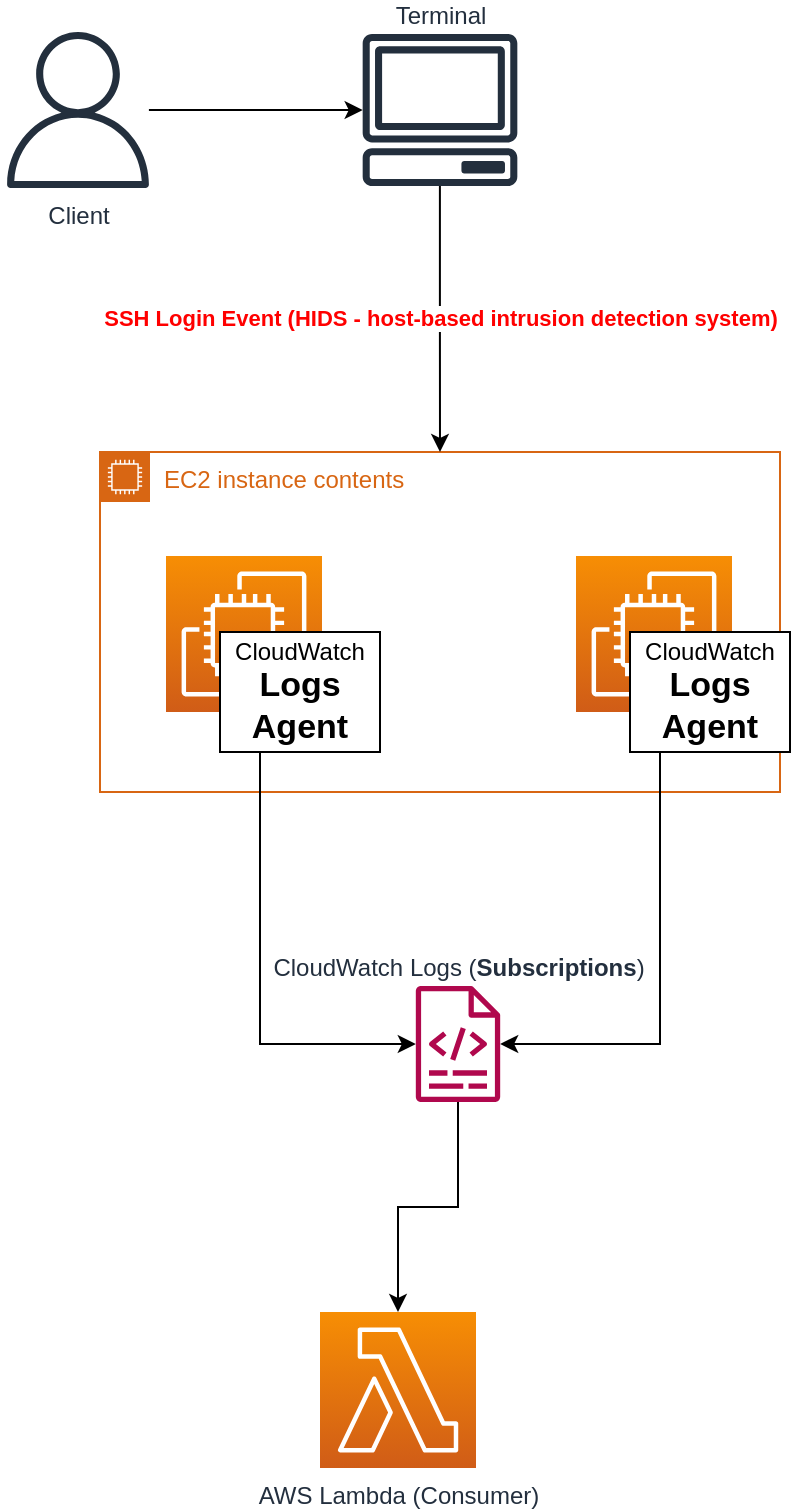 <mxfile version="21.5.1" type="device">
  <diagram name="Page-1" id="dKn-qYT8dmPoXjLSDurD">
    <mxGraphModel dx="1911" dy="824" grid="1" gridSize="10" guides="1" tooltips="1" connect="1" arrows="1" fold="1" page="1" pageScale="1" pageWidth="827" pageHeight="1169" math="0" shadow="0">
      <root>
        <mxCell id="0" />
        <mxCell id="1" parent="0" />
        <mxCell id="USLhi35vry2M8o9bzlBq-1" value="EC2 instance contents" style="points=[[0,0],[0.25,0],[0.5,0],[0.75,0],[1,0],[1,0.25],[1,0.5],[1,0.75],[1,1],[0.75,1],[0.5,1],[0.25,1],[0,1],[0,0.75],[0,0.5],[0,0.25]];outlineConnect=0;gradientColor=none;html=1;whiteSpace=wrap;fontSize=12;fontStyle=0;container=1;pointerEvents=0;collapsible=0;recursiveResize=0;shape=mxgraph.aws4.group;grIcon=mxgraph.aws4.group_ec2_instance_contents;strokeColor=#D86613;fillColor=none;verticalAlign=top;align=left;spacingLeft=30;fontColor=#D86613;dashed=0;" vertex="1" parent="1">
          <mxGeometry x="-250" y="240" width="340" height="170" as="geometry" />
        </mxCell>
        <mxCell id="USLhi35vry2M8o9bzlBq-2" value="" style="sketch=0;points=[[0,0,0],[0.25,0,0],[0.5,0,0],[0.75,0,0],[1,0,0],[0,1,0],[0.25,1,0],[0.5,1,0],[0.75,1,0],[1,1,0],[0,0.25,0],[0,0.5,0],[0,0.75,0],[1,0.25,0],[1,0.5,0],[1,0.75,0]];outlineConnect=0;fontColor=#232F3E;gradientColor=#F78E04;gradientDirection=north;fillColor=#D05C17;strokeColor=#ffffff;dashed=0;verticalLabelPosition=bottom;verticalAlign=top;align=center;html=1;fontSize=12;fontStyle=0;aspect=fixed;shape=mxgraph.aws4.resourceIcon;resIcon=mxgraph.aws4.ec2;" vertex="1" parent="USLhi35vry2M8o9bzlBq-1">
          <mxGeometry x="33" y="52" width="78" height="78" as="geometry" />
        </mxCell>
        <mxCell id="USLhi35vry2M8o9bzlBq-3" value="CloudWatch &lt;b&gt;&lt;font style=&quot;font-size: 17px;&quot;&gt;Logs Agent&lt;/font&gt;&lt;/b&gt;" style="rounded=0;whiteSpace=wrap;html=1;" vertex="1" parent="USLhi35vry2M8o9bzlBq-1">
          <mxGeometry x="60" y="90" width="80" height="60" as="geometry" />
        </mxCell>
        <mxCell id="USLhi35vry2M8o9bzlBq-4" value="" style="sketch=0;points=[[0,0,0],[0.25,0,0],[0.5,0,0],[0.75,0,0],[1,0,0],[0,1,0],[0.25,1,0],[0.5,1,0],[0.75,1,0],[1,1,0],[0,0.25,0],[0,0.5,0],[0,0.75,0],[1,0.25,0],[1,0.5,0],[1,0.75,0]];outlineConnect=0;fontColor=#232F3E;gradientColor=#F78E04;gradientDirection=north;fillColor=#D05C17;strokeColor=#ffffff;dashed=0;verticalLabelPosition=bottom;verticalAlign=top;align=center;html=1;fontSize=12;fontStyle=0;aspect=fixed;shape=mxgraph.aws4.resourceIcon;resIcon=mxgraph.aws4.ec2;" vertex="1" parent="USLhi35vry2M8o9bzlBq-1">
          <mxGeometry x="238" y="52" width="78" height="78" as="geometry" />
        </mxCell>
        <mxCell id="USLhi35vry2M8o9bzlBq-5" value="CloudWatch &lt;b&gt;&lt;font style=&quot;font-size: 17px;&quot;&gt;Logs Agent&lt;/font&gt;&lt;/b&gt;" style="rounded=0;whiteSpace=wrap;html=1;" vertex="1" parent="USLhi35vry2M8o9bzlBq-1">
          <mxGeometry x="265" y="90" width="80" height="60" as="geometry" />
        </mxCell>
        <mxCell id="USLhi35vry2M8o9bzlBq-6" value="SSH Login Event (HIDS -&amp;nbsp;host-based intrusion detection system)" style="edgeStyle=orthogonalEdgeStyle;rounded=0;orthogonalLoop=1;jettySize=auto;html=1;entryX=0.5;entryY=0;entryDx=0;entryDy=0;fontStyle=1;fontColor=#FF0000;" edge="1" parent="1" source="USLhi35vry2M8o9bzlBq-7" target="USLhi35vry2M8o9bzlBq-1">
          <mxGeometry relative="1" as="geometry" />
        </mxCell>
        <mxCell id="USLhi35vry2M8o9bzlBq-7" value="Terminal" style="sketch=0;outlineConnect=0;fontColor=#232F3E;gradientColor=none;fillColor=#232F3D;strokeColor=none;dashed=0;verticalLabelPosition=top;verticalAlign=bottom;align=center;html=1;fontSize=12;fontStyle=0;aspect=fixed;pointerEvents=1;shape=mxgraph.aws4.client;labelPosition=center;" vertex="1" parent="1">
          <mxGeometry x="-119" y="31" width="78" height="76" as="geometry" />
        </mxCell>
        <mxCell id="USLhi35vry2M8o9bzlBq-8" style="edgeStyle=orthogonalEdgeStyle;rounded=0;orthogonalLoop=1;jettySize=auto;html=1;" edge="1" parent="1" source="USLhi35vry2M8o9bzlBq-9" target="USLhi35vry2M8o9bzlBq-7">
          <mxGeometry relative="1" as="geometry" />
        </mxCell>
        <mxCell id="USLhi35vry2M8o9bzlBq-9" value="Client" style="sketch=0;outlineConnect=0;fontColor=#232F3E;gradientColor=none;fillColor=#232F3D;strokeColor=none;dashed=0;verticalLabelPosition=bottom;verticalAlign=top;align=center;html=1;fontSize=12;fontStyle=0;aspect=fixed;pointerEvents=1;shape=mxgraph.aws4.user;" vertex="1" parent="1">
          <mxGeometry x="-300" y="30" width="78" height="78" as="geometry" />
        </mxCell>
        <mxCell id="USLhi35vry2M8o9bzlBq-14" style="edgeStyle=orthogonalEdgeStyle;rounded=0;orthogonalLoop=1;jettySize=auto;html=1;entryX=0.5;entryY=0;entryDx=0;entryDy=0;entryPerimeter=0;" edge="1" parent="1" source="USLhi35vry2M8o9bzlBq-10" target="USLhi35vry2M8o9bzlBq-13">
          <mxGeometry relative="1" as="geometry" />
        </mxCell>
        <mxCell id="USLhi35vry2M8o9bzlBq-10" value="CloudWatch Logs (&lt;b&gt;Subscriptions&lt;/b&gt;)" style="sketch=0;outlineConnect=0;fontColor=#232F3E;gradientColor=none;fillColor=#B0084D;strokeColor=none;dashed=0;verticalLabelPosition=top;verticalAlign=bottom;align=center;html=1;fontSize=12;fontStyle=0;aspect=fixed;pointerEvents=1;shape=mxgraph.aws4.logs;labelPosition=center;" vertex="1" parent="1">
          <mxGeometry x="-110" y="507" width="78" height="58" as="geometry" />
        </mxCell>
        <mxCell id="USLhi35vry2M8o9bzlBq-11" style="edgeStyle=orthogonalEdgeStyle;rounded=0;orthogonalLoop=1;jettySize=auto;html=1;" edge="1" parent="1" source="USLhi35vry2M8o9bzlBq-5" target="USLhi35vry2M8o9bzlBq-10">
          <mxGeometry relative="1" as="geometry">
            <Array as="points">
              <mxPoint x="30" y="536" />
            </Array>
          </mxGeometry>
        </mxCell>
        <mxCell id="USLhi35vry2M8o9bzlBq-12" style="edgeStyle=orthogonalEdgeStyle;rounded=0;orthogonalLoop=1;jettySize=auto;html=1;" edge="1" parent="1" source="USLhi35vry2M8o9bzlBq-3" target="USLhi35vry2M8o9bzlBq-10">
          <mxGeometry relative="1" as="geometry">
            <Array as="points">
              <mxPoint x="-170" y="536" />
            </Array>
          </mxGeometry>
        </mxCell>
        <mxCell id="USLhi35vry2M8o9bzlBq-13" value="AWS Lambda (Consumer)" style="sketch=0;points=[[0,0,0],[0.25,0,0],[0.5,0,0],[0.75,0,0],[1,0,0],[0,1,0],[0.25,1,0],[0.5,1,0],[0.75,1,0],[1,1,0],[0,0.25,0],[0,0.5,0],[0,0.75,0],[1,0.25,0],[1,0.5,0],[1,0.75,0]];outlineConnect=0;fontColor=#232F3E;gradientColor=#F78E04;gradientDirection=north;fillColor=#D05C17;strokeColor=#ffffff;dashed=0;verticalLabelPosition=bottom;verticalAlign=top;align=center;html=1;fontSize=12;fontStyle=0;aspect=fixed;shape=mxgraph.aws4.resourceIcon;resIcon=mxgraph.aws4.lambda;" vertex="1" parent="1">
          <mxGeometry x="-140" y="670" width="78" height="78" as="geometry" />
        </mxCell>
      </root>
    </mxGraphModel>
  </diagram>
</mxfile>
